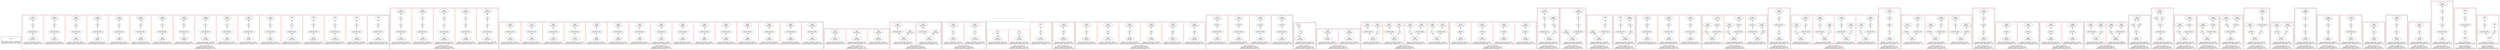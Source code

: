 strict digraph {
rankdir=BT
subgraph {
Stats [shape=plaintext]
cluster=true
label="Total loads executed: 1307048276\nTotal stores executed: 768271869"
}
subgraph {
subgraph {
{
rank=min
"0_0_49" [label="Load\n106674389"]
}
"0_0_48" [label="GetElementPtr"]
"0_0_49" -> "0_0_48"
"0_0_47" [label="Phi"]
"0_0_48" -> "0_0_47"
"0_0_44" [label="Load\n1"]
"0_0_47" -> "0_0_44"
cluster=true
label="Dynamic executions: 106674389\nCaptured memory operations: 5.1%"
}
subgraph {
"0_1_51" [label="GetElementPtr"]
"0_1_47" [label="Phi"]
"0_1_51" -> "0_1_47"
{
rank=min
"0_1_52" [label="Load\n23263898"]
}
"0_1_52" -> "0_1_51"
"0_1_44" [label="Load\n1"]
"0_1_47" -> "0_1_44"
cluster=true
label="Dynamic executions: 23263898\nCaptured memory operations: 1.1%"
color=red
}
subgraph {
"0_2_60" [label="GetElementPtr"]
"0_2_47" [label="Phi"]
"0_2_60" -> "0_2_47"
{
rank=min
"0_2_61" [label="Load\n65833346"]
}
"0_2_61" -> "0_2_60"
"0_2_44" [label="Load\n1"]
"0_2_47" -> "0_2_44"
cluster=true
label="Dynamic executions: 65833346\nCaptured memory operations: 3.1%"
color=red
}
subgraph {
"0_3_64" [label="GetElementPtr"]
"0_3_47" [label="Phi"]
"0_3_64" -> "0_3_47"
{
rank=min
"0_3_65" [label="Load\n65833346"]
}
"0_3_65" -> "0_3_64"
"0_3_44" [label="Load\n1"]
"0_3_47" -> "0_3_44"
cluster=true
label="Dynamic executions: 65833346\nCaptured memory operations: 3.1%"
color=red
}
subgraph {
"0_4_67" [label="GetElementPtr"]
"0_4_47" [label="Phi"]
"0_4_67" -> "0_4_47"
"0_4_44" [label="Load\n1"]
"0_4_47" -> "0_4_44"
{
rank=min
"0_4_68" [label="Load\n65833346"]
}
"0_4_68" -> "0_4_67"
cluster=true
label="Dynamic executions: 65833346\nCaptured memory operations: 3.1%"
color=red
}
subgraph {
"0_10_315" [label="Phi"]
"0_10_313" [label="Load\n2326391"]
"0_10_315" -> "0_10_313"
{
rank=min
"0_10_328" [label="Load\n2326391"]
}
"0_10_327" [label="GetElementPtr"]
"0_10_328" -> "0_10_327"
"0_10_327" -> "0_10_315"
cluster=true
label="Dynamic executions: 2326391\nCaptured memory operations: 0.2%"
color=red
}
subgraph {
"0_11_315" [label="Phi"]
"0_11_313" [label="Load\n2326391"]
"0_11_315" -> "0_11_313"
"0_11_332" [label="GetElementPtr"]
"0_11_332" -> "0_11_315"
{
rank=min
"0_11_333" [label="Load\n2326391"]
}
"0_11_333" -> "0_11_332"
cluster=true
label="Dynamic executions: 2326391\nCaptured memory operations: 0.2%"
color=red
}
subgraph {
{
rank=min
"0_12_337" [label="Load\n2326391"]
}
"0_12_336" [label="GetElementPtr"]
"0_12_337" -> "0_12_336"
"0_12_315" [label="Phi"]
"0_12_313" [label="Load\n2326391"]
"0_12_315" -> "0_12_313"
"0_12_336" -> "0_12_315"
cluster=true
label="Dynamic executions: 2326391\nCaptured memory operations: 0.2%"
color=red
}
subgraph {
"0_13_389" [label="Phi"]
"0_13_387" [label="Load\n2326389"]
"0_13_389" -> "0_13_387"
"0_13_401" [label="GetElementPtr"]
"0_13_401" -> "0_13_389"
{
rank=min
"0_13_402" [label="Load\n2326389"]
}
"0_13_402" -> "0_13_401"
cluster=true
label="Dynamic executions: 2326389\nCaptured memory operations: 0.2%"
color=red
}
subgraph {
"0_14_389" [label="Phi"]
"0_14_387" [label="Load\n2326389"]
"0_14_389" -> "0_14_387"
{
rank=min
"0_14_407" [label="Load\n2326389"]
}
"0_14_406" [label="GetElementPtr"]
"0_14_407" -> "0_14_406"
"0_14_406" -> "0_14_389"
cluster=true
label="Dynamic executions: 2326389\nCaptured memory operations: 0.2%"
color=red
}
subgraph {
"0_15_410" [label="GetElementPtr"]
"0_15_389" [label="Phi"]
"0_15_410" -> "0_15_389"
{
rank=min
"0_15_411" [label="Load\n2326389"]
}
"0_15_411" -> "0_15_410"
"0_15_387" [label="Load\n2326389"]
"0_15_389" -> "0_15_387"
cluster=true
label="Dynamic executions: 2326389\nCaptured memory operations: 0.2%"
color=red
}
subgraph {
"0_16_451" [label="Phi"]
"0_16_449" [label="Load\n9305560"]
"0_16_451" -> "0_16_449"
{
rank=min
"0_16_464" [label="Load\n9305560"]
}
"0_16_463" [label="GetElementPtr"]
"0_16_464" -> "0_16_463"
"0_16_463" -> "0_16_451"
cluster=true
label="Dynamic executions: 9305560\nCaptured memory operations: 0.8%"
color=red
}
subgraph {
{
rank=min
"0_17_469" [label="Load\n828465"]
}
"0_17_468" [label="GetElementPtr"]
"0_17_469" -> "0_17_468"
"0_17_451" [label="Phi"]
"0_17_449" [label="Load\n9305560"]
"0_17_451" -> "0_17_449"
"0_17_468" -> "0_17_451"
cluster=true
label="Dynamic executions: 828465\nCaptured memory operations: 0.4%"
color=red
}
subgraph {
"0_18_451" [label="Phi"]
"0_18_449" [label="Load\n9305560"]
"0_18_451" -> "0_18_449"
{
rank=min
"0_18_473" [label="Load\n828465"]
}
"0_18_472" [label="GetElementPtr"]
"0_18_473" -> "0_18_472"
"0_18_472" -> "0_18_451"
cluster=true
label="Dynamic executions: 828465\nCaptured memory operations: 0.4%"
color=red
}
subgraph {
"0_19_522" [label="Phi"]
"0_19_520" [label="Load\n9305554"]
"0_19_522" -> "0_19_520"
"0_19_534" [label="GetElementPtr"]
"0_19_534" -> "0_19_522"
{
rank=min
"0_19_535" [label="Load\n9305554"]
}
"0_19_535" -> "0_19_534"
cluster=true
label="Dynamic executions: 9305554\nCaptured memory operations: 0.8%"
color=red
}
subgraph {
{
rank=min
"0_20_540" [label="Load\n9305554"]
}
"0_20_539" [label="GetElementPtr"]
"0_20_540" -> "0_20_539"
"0_20_522" [label="Phi"]
"0_20_520" [label="Load\n9305554"]
"0_20_522" -> "0_20_520"
"0_20_539" -> "0_20_522"
cluster=true
label="Dynamic executions: 9305554\nCaptured memory operations: 0.8%"
color=red
}
subgraph {
"0_21_522" [label="Phi"]
"0_21_520" [label="Load\n9305554"]
"0_21_522" -> "0_21_520"
"0_21_543" [label="GetElementPtr"]
"0_21_543" -> "0_21_522"
{
rank=min
"0_21_544" [label="Load\n9305554"]
}
"0_21_544" -> "0_21_543"
cluster=true
label="Dynamic executions: 9305554\nCaptured memory operations: 0.8%"
color=red
}
cluster=true
label="Static occurrences: 22\nDynamic executions: 380275817\nCaptured memory operations: 21.6%"
}
subgraph {
subgraph {
"1_0_47" [label="Phi"]
"1_0_100" [label="Phi"]
"1_0_47" -> "1_0_100"
{
rank=min
"1_0_49" [label="Load\n106674389"]
}
"1_0_48" [label="GetElementPtr"]
"1_0_49" -> "1_0_48"
"1_0_48" -> "1_0_47"
"1_0_98" [label="Load\n40841043"]
"1_0_100" -> "1_0_98"
cluster=true
label="Dynamic executions: 106674389\nCaptured memory operations: 7.1%"
color=red
}
subgraph {
"1_1_47" [label="Phi"]
"1_1_100" [label="Phi"]
"1_1_47" -> "1_1_100"
"1_1_98" [label="Load\n40841043"]
"1_1_100" -> "1_1_98"
"1_1_51" [label="GetElementPtr"]
"1_1_51" -> "1_1_47"
{
rank=min
"1_1_52" [label="Load\n23263898"]
}
"1_1_52" -> "1_1_51"
cluster=true
label="Dynamic executions: 23263898\nCaptured memory operations: 3.0%"
color=red
}
subgraph {
"1_2_47" [label="Phi"]
"1_2_100" [label="Phi"]
"1_2_47" -> "1_2_100"
"1_2_60" [label="GetElementPtr"]
"1_2_60" -> "1_2_47"
{
rank=min
"1_2_61" [label="Load\n65833346"]
}
"1_2_61" -> "1_2_60"
"1_2_98" [label="Load\n40841043"]
"1_2_100" -> "1_2_98"
cluster=true
label="Dynamic executions: 65833346\nCaptured memory operations: 5.1%"
color=red
}
subgraph {
"1_3_47" [label="Phi"]
"1_3_100" [label="Phi"]
"1_3_47" -> "1_3_100"
"1_3_64" [label="GetElementPtr"]
"1_3_64" -> "1_3_47"
{
rank=min
"1_3_65" [label="Load\n65833346"]
}
"1_3_65" -> "1_3_64"
"1_3_98" [label="Load\n40841043"]
"1_3_100" -> "1_3_98"
cluster=true
label="Dynamic executions: 65833346\nCaptured memory operations: 5.1%"
color=red
}
subgraph {
"1_4_47" [label="Phi"]
"1_4_100" [label="Phi"]
"1_4_47" -> "1_4_100"
"1_4_67" [label="GetElementPtr"]
"1_4_67" -> "1_4_47"
"1_4_98" [label="Load\n40841043"]
"1_4_100" -> "1_4_98"
{
rank=min
"1_4_68" [label="Load\n65833346"]
}
"1_4_68" -> "1_4_67"
cluster=true
label="Dynamic executions: 65833346\nCaptured memory operations: 5.1%"
color=red
}
cluster=true
label="Static occurrences: 5\nDynamic executions: 327438325\nCaptured memory operations: 25.6%"
}
subgraph {
subgraph {
{
rank=min
"2_0_88" [label="Load\n65833346"]
}
"2_0_87" [label="GetElementPtr"]
"2_0_88" -> "2_0_87"
"2_0_86" [label="Load\n65833346"]
"2_0_87" -> "2_0_86"
cluster=true
label="Dynamic executions: 65833346\nCaptured memory operations: 6.3%"
}
subgraph {
{
rank=min
"2_6_245" [label="Load\n4999918"]
}
"2_6_244" [label="GetElementPtr"]
"2_6_245" -> "2_6_244"
"2_6_239" [label="Load\n4999918"]
"2_6_244" -> "2_6_239"
cluster=true
label="Dynamic executions: 4999918\nCaptured memory operations: 0.4%"
color=red
}
subgraph {
{
rank=min
"2_7_249" [label="Load\n4999918"]
}
"2_7_248" [label="GetElementPtr"]
"2_7_249" -> "2_7_248"
"2_7_239" [label="Load\n4999918"]
"2_7_248" -> "2_7_239"
cluster=true
label="Dynamic executions: 4999918\nCaptured memory operations: 0.4%"
color=red
}
subgraph {
{
rank=min
"2_8_252" [label="Load\n4999918"]
}
"2_8_251" [label="GetElementPtr"]
"2_8_252" -> "2_8_251"
"2_8_250" [label="Load\n4999918"]
"2_8_251" -> "2_8_250"
cluster=true
label="Dynamic executions: 4999918\nCaptured memory operations: 0.4%"
color=red
}
subgraph {
"2_9_263" [label="GetElementPtr"]
"2_9_258" [label="Load\n5000081"]
"2_9_263" -> "2_9_258"
{
rank=min
"2_9_264" [label="Load\n5000081"]
}
"2_9_264" -> "2_9_263"
cluster=true
label="Dynamic executions: 5000081\nCaptured memory operations: 0.4%"
color=red
}
subgraph {
"2_10_267" [label="GetElementPtr"]
"2_10_258" [label="Load\n5000081"]
"2_10_267" -> "2_10_258"
{
rank=min
"2_10_268" [label="Load\n5000081"]
}
"2_10_268" -> "2_10_267"
cluster=true
label="Dynamic executions: 5000081\nCaptured memory operations: 0.4%"
color=red
}
subgraph {
{
rank=min
"2_11_271" [label="Load\n5000081"]
}
"2_11_270" [label="GetElementPtr"]
"2_11_271" -> "2_11_270"
"2_11_269" [label="Load\n5000081"]
"2_11_270" -> "2_11_269"
cluster=true
label="Dynamic executions: 5000081\nCaptured memory operations: 0.4%"
color=red
}
subgraph {
"2_12_280" [label="GetElementPtr"]
"2_12_279" [label="Load\n2326391"]
"2_12_280" -> "2_12_279"
{
rank=min
"2_12_281" [label="Load\n2326391"]
}
"2_12_281" -> "2_12_280"
cluster=true
label="Dynamic executions: 2326391\nCaptured memory operations: 0.2%"
color=red
}
subgraph {
"2_13_339" [label="GetElementPtr"]
"2_13_338" [label="Load\n2326391"]
"2_13_339" -> "2_13_338"
{
rank=min
"2_13_340" [label="Load\n2326391"]
}
"2_13_340" -> "2_13_339"
cluster=true
label="Dynamic executions: 2326391\nCaptured memory operations: 0.2%"
color=red
}
subgraph {
"2_14_413" [label="GetElementPtr"]
"2_14_412" [label="Load\n2326389"]
"2_14_413" -> "2_14_412"
{
rank=min
"2_14_414" [label="Load\n2326389"]
}
"2_14_414" -> "2_14_413"
cluster=true
label="Dynamic executions: 2326389\nCaptured memory operations: 0.2%"
color=red
}
subgraph {
{
rank=min
"2_15_476" [label="Load\n828465"]
}
"2_15_475" [label="GetElementPtr"]
"2_15_476" -> "2_15_475"
"2_15_474" [label="Load\n828465"]
"2_15_475" -> "2_15_474"
cluster=true
label="Dynamic executions: 828465\nCaptured memory operations: 0.0%"
color=red
}
subgraph {
{
rank=min
"2_16_494" [label="Load\n11631951"]
}
"2_16_493" [label="GetElementPtr"]
"2_16_494" -> "2_16_493"
"2_16_492" [label="Load\n11631951"]
"2_16_493" -> "2_16_492"
cluster=true
label="Dynamic executions: 11631951\nCaptured memory operations: 1.1%"
color=red
}
subgraph {
"2_17_506" [label="GetElementPtr"]
"2_17_505" [label="Load\n9305554"]
"2_17_506" -> "2_17_505"
{
rank=min
"2_17_507" [label="Load\n9305554"]
}
"2_17_507" -> "2_17_506"
cluster=true
label="Dynamic executions: 9305554\nCaptured memory operations: 0.8%"
color=red
}
subgraph {
{
rank=min
"2_18_547" [label="Load\n9305554"]
}
"2_18_546" [label="GetElementPtr"]
"2_18_547" -> "2_18_546"
"2_18_545" [label="Load\n9305554"]
"2_18_546" -> "2_18_545"
cluster=true
label="Dynamic executions: 9305554\nCaptured memory operations: 0.8%"
color=red
}
subgraph {
"2_19_583" [label="GetElementPtr"]
"2_19_582" [label="Load\n9305556"]
"2_19_583" -> "2_19_582"
{
rank=min
"2_19_584" [label="Load\n9305556"]
}
"2_19_584" -> "2_19_583"
cluster=true
label="Dynamic executions: 9305556\nCaptured memory operations: 0.8%"
color=red
}
cluster=true
label="Static occurrences: 20\nDynamic executions: 143189595\nCaptured memory operations: 13.7%"
}
subgraph {
subgraph {
{
rank=min
"3_1_66" [label="Store\n65833346"]
}
"3_1_65" [label="Load\n65833346"]
"3_1_66" -> "3_1_65"
cluster=true
label="Dynamic executions: 65833346\nCaptured memory operations: 6.3%"
color=red
}
subgraph {
{
rank=min
"3_2_69" [label="Store\n65833346"]
}
"3_2_68" [label="Load\n65833346"]
"3_2_69" -> "3_2_68"
cluster=true
label="Dynamic executions: 65833346\nCaptured memory operations: 6.3%"
color=red
}
subgraph {
{
rank=min
"3_3_303" [label="Store\n9305564"]
}
"3_3_301" [label="Load\n9305564"]
"3_3_303" -> "3_3_301"
cluster=true
label="Dynamic executions: 9305564\nCaptured memory operations: 0.8%"
color=red
}
cluster=true
label="Static occurrences: 5\nDynamic executions: 140972257\nCaptured memory operations: 13.5%"
}
subgraph {
subgraph {
"4_0_92" [label="GetElementPtr"]
"4_0_91" [label="Load\n65833346"]
"4_0_92" -> "4_0_91"
{
rank=min
"4_0_93" [label="Store\n65833346"]
}
"4_0_93" -> "4_0_92"
"4_0_90" [label="Load\n65833346"]
"4_0_93" -> "4_0_90"
cluster=true
label="Dynamic executions: 65833346\nCaptured memory operations: 9.5%"
}
subgraph {
{
rank=min
"4_1_96" [label="Store\n65833346"]
}
"4_1_95" [label="GetElementPtr"]
"4_1_96" -> "4_1_95"
"4_1_94" [label="Load\n65833346"]
"4_1_96" -> "4_1_94"
"4_1_91" [label="Load\n65833346"]
"4_1_95" -> "4_1_91"
cluster=true
label="Dynamic executions: 65833346\nCaptured memory operations: 9.5%"
color=red
}
cluster=true
label="Static occurrences: 2\nDynamic executions: 131666692\nCaptured memory operations: 19.0%"
}
subgraph {
subgraph {
{
rank=min
"5_0_101" [label="Store\n106674389"]
}
"5_0_100" [label="Phi"]
"5_0_101" -> "5_0_100"
"5_0_98" [label="Load\n40841043"]
"5_0_100" -> "5_0_98"
cluster=true
label="Dynamic executions: 106674389\nCaptured memory operations: 7.1%"
color=red
}
subgraph {
{
rank=min
"5_4_367" [label="Store\n11631951"]
}
"5_4_363" [label="Phi"]
"5_4_367" -> "5_4_363"
"5_4_364" [label="Load\n13624893"]
"5_4_363" -> "5_4_364"
cluster=true
label="Dynamic executions: 11631951\nCaptured memory operations: 1.2%"
color=red
}
cluster=true
label="Static occurrences: 5\nDynamic executions: 118306340\nCaptured memory operations: 8.3%"
}
subgraph {
subgraph {
{
rank=min
"6_0_98" [label="Load\n40841043"]
}
"6_0_47" [label="Phi"]
"6_0_98" -> "6_0_47"
"6_0_44" [label="Load\n1"]
"6_0_47" -> "6_0_44"
cluster=true
label="Dynamic executions: 40841043\nCaptured memory operations: 1.9%"
color=red
}
subgraph {
{
rank=min
"6_4_364" [label="Load\n13624893"]
}
"6_4_363" [label="Phi"]
"6_4_364" -> "6_4_363"
"6_4_363" -> "6_4_364"
cluster=true
label="Dynamic executions: 13624893\nCaptured memory operations: 0.6%"
color=red
}
subgraph {
"6_6_481" [label="Phi"]
{
rank=min
"6_6_482" [label="Load\n16954190"]
}
"6_6_481" -> "6_6_482"
"6_6_482" -> "6_6_481"
cluster=true
label="Dynamic executions: 16954190\nCaptured memory operations: 0.8%"
color=red
}
cluster=true
label="Static occurrences: 8\nDynamic executions: 71420126\nCaptured memory operations: 3.4%"
}
subgraph {
subgraph {
{
rank=min
"7_0_63" [label="Store\n65833346"]
}
"7_0_62" [label="SExt"]
"7_0_63" -> "7_0_62"
"7_0_61" [label="Load\n65833346"]
"7_0_62" -> "7_0_61"
cluster=true
label="Dynamic executions: 65833346\nCaptured memory operations: 6.3%"
color=red
}
cluster=true
label="Static occurrences: 1\nDynamic executions: 65833346\nCaptured memory operations: 6.3%"
}
subgraph {
subgraph {
"8_4_218" [label="Add"]
"8_4_217" [label="Load\n10000000"]
"8_4_218" -> "8_4_217"
{
rank=min
"8_4_219" [label="Store\n10000000"]
}
"8_4_219" -> "8_4_218"
cluster=true
label="Dynamic executions: 10000000\nCaptured memory operations: 0.9%"
color=red
}
subgraph {
"8_6_321" [label="Add"]
"8_6_320" [label="Load\n2326391"]
"8_6_321" -> "8_6_320"
{
rank=min
"8_6_322" [label="Store\n2326391"]
}
"8_6_322" -> "8_6_321"
cluster=true
label="Dynamic executions: 2326391\nCaptured memory operations: 0.2%"
color=red
}
subgraph {
"8_7_395" [label="Add"]
"8_7_394" [label="Load\n2326389"]
"8_7_395" -> "8_7_394"
{
rank=min
"8_7_396" [label="Store\n2326389"]
}
"8_7_396" -> "8_7_395"
cluster=true
label="Dynamic executions: 2326389\nCaptured memory operations: 0.2%"
color=red
}
subgraph {
"8_8_457" [label="Add"]
"8_8_456" [label="Load\n9305560"]
"8_8_457" -> "8_8_456"
{
rank=min
"8_8_458" [label="Store\n9305560"]
}
"8_8_458" -> "8_8_457"
cluster=true
label="Dynamic executions: 9305560\nCaptured memory operations: 0.8%"
color=red
}
subgraph {
"8_9_528" [label="Add"]
"8_9_527" [label="Load\n9305554"]
"8_9_528" -> "8_9_527"
{
rank=min
"8_9_529" [label="Store\n9305554"]
}
"8_9_529" -> "8_9_528"
cluster=true
label="Dynamic executions: 9305554\nCaptured memory operations: 0.8%"
color=red
}
subgraph {
"8_11_580" [label="Add"]
"8_11_579" [label="Load\n9305556"]
"8_11_580" -> "8_11_579"
{
rank=min
"8_11_581" [label="Store\n9305556"]
}
"8_11_581" -> "8_11_580"
cluster=true
label="Dynamic executions: 9305556\nCaptured memory operations: 0.8%"
color=red
}
cluster=true
label="Static occurrences: 12\nDynamic executions: 42569451\nCaptured memory operations: 4.1%"
}
subgraph {
subgraph {
"9_0_373" [label="GetElementPtr"]
"9_0_372" [label="IntToPtr"]
"9_0_373" -> "9_0_372"
{
rank=min
"9_0_374" [label="Load\n20282682"]
}
"9_0_374" -> "9_0_373"
"9_0_369" [label="Load\n23263900"]
"9_0_372" -> "9_0_369"
cluster=true
label="Dynamic executions: 20282682\nCaptured memory operations: 2.0%"
}
subgraph {
"9_1_380" [label="GetElementPtr"]
"9_1_372" [label="IntToPtr"]
"9_1_380" -> "9_1_372"
{
rank=min
"9_1_381" [label="Load\n2326389"]
}
"9_1_381" -> "9_1_380"
"9_1_369" [label="Load\n23263900"]
"9_1_372" -> "9_1_369"
cluster=true
label="Dynamic executions: 2326389\nCaptured memory operations: 1.2%"
color=red
}
subgraph {
"9_2_430" [label="IntToPtr"]
"9_2_427" [label="Load\n17956293"]
"9_2_430" -> "9_2_427"
{
rank=min
"9_2_443" [label="Load\n9305560"]
}
"9_2_442" [label="GetElementPtr"]
"9_2_443" -> "9_2_442"
"9_2_442" -> "9_2_430"
cluster=true
label="Dynamic executions: 9305560\nCaptured memory operations: 1.3%"
color=red
}
subgraph {
"9_3_513" [label="GetElementPtr"]
"9_3_511" [label="IntToPtr"]
"9_3_513" -> "9_3_511"
"9_3_502" [label="Load\n18611108"]
"9_3_511" -> "9_3_502"
{
rank=min
"9_3_514" [label="Load\n9305554"]
}
"9_3_514" -> "9_3_513"
cluster=true
label="Dynamic executions: 9305554\nCaptured memory operations: 1.3%"
color=red
}
cluster=true
label="Static occurrences: 4\nDynamic executions: 41220185\nCaptured memory operations: 5.9%"
}
subgraph {
subgraph {
"10_0_47" [label="Phi"]
"10_0_100" [label="Phi"]
"10_0_47" -> "10_0_100"
{
rank=min
"10_0_98" [label="Load\n40841043"]
}
"10_0_98" -> "10_0_47"
"10_0_100" -> "10_0_98"
cluster=true
label="Dynamic executions: 40841043\nCaptured memory operations: 1.9%"
color=red
}
cluster=true
label="Static occurrences: 1\nDynamic executions: 40841043\nCaptured memory operations: 1.9%"
}
subgraph {
subgraph {
{
rank=min
"11_0_53" [label="Load\n23263898"]
}
"11_0_52" [label="Load\n23263898"]
"11_0_53" -> "11_0_52"
cluster=true
label="Dynamic executions: 23263898\nCaptured memory operations: 2.2%"
color=red
}
subgraph {
{
rank=min
"11_3_587" [label="Load\n9305556"]
}
"11_3_582" [label="Load\n9305556"]
"11_3_587" -> "11_3_582"
cluster=true
label="Dynamic executions: 9305556\nCaptured memory operations: 0.8%"
color=red
}
cluster=true
label="Static occurrences: 4\nDynamic executions: 32569455\nCaptured memory operations: 3.1%"
}
subgraph {
subgraph {
"12_3_282" [label="Or"]
"12_3_281" [label="Load\n2326391"]
"12_3_282" -> "12_3_281"
"12_3_280" [label="GetElementPtr"]
"12_3_279" [label="Load\n2326391"]
"12_3_280" -> "12_3_279"
{
rank=min
"12_3_283" [label="Store\n2326391"]
}
"12_3_283" -> "12_3_282"
"12_3_283" -> "12_3_280"
cluster=true
label="Dynamic executions: 2326391\nCaptured memory operations: 0.3%"
color=red
}
subgraph {
"12_4_495" [label="Or"]
"12_4_494" [label="Load\n11631951"]
"12_4_495" -> "12_4_494"
"12_4_493" [label="GetElementPtr"]
"12_4_492" [label="Load\n11631951"]
"12_4_493" -> "12_4_492"
{
rank=min
"12_4_496" [label="Store\n11631951"]
}
"12_4_496" -> "12_4_495"
"12_4_496" -> "12_4_493"
cluster=true
label="Dynamic executions: 11631951\nCaptured memory operations: 1.6%"
color=red
}
subgraph {
"12_5_506" [label="GetElementPtr"]
"12_5_505" [label="Load\n9305554"]
"12_5_506" -> "12_5_505"
{
rank=min
"12_5_509" [label="Store\n9305554"]
}
"12_5_509" -> "12_5_506"
"12_5_508" [label="Or"]
"12_5_509" -> "12_5_508"
"12_5_507" [label="Load\n9305554"]
"12_5_508" -> "12_5_507"
cluster=true
label="Dynamic executions: 9305554\nCaptured memory operations: 1.3%"
color=red
}
subgraph {
"12_6_583" [label="GetElementPtr"]
"12_6_582" [label="Load\n9305556"]
"12_6_583" -> "12_6_582"
{
rank=min
"12_6_586" [label="Store\n9305556"]
}
"12_6_586" -> "12_6_583"
"12_6_585" [label="Or"]
"12_6_586" -> "12_6_585"
"12_6_584" [label="Load\n9305556"]
"12_6_585" -> "12_6_584"
cluster=true
label="Dynamic executions: 9305556\nCaptured memory operations: 1.3%"
color=red
}
cluster=true
label="Static occurrences: 7\nDynamic executions: 32569453\nCaptured memory operations: 4.7%"
}
subgraph {
subgraph {
{
rank=min
"13_0_397" [label="Store\n2326389"]
}
"13_0_372" [label="IntToPtr"]
"13_0_397" -> "13_0_372"
"13_0_369" [label="Load\n23263900"]
"13_0_372" -> "13_0_369"
cluster=true
label="Dynamic executions: 2326389\nCaptured memory operations: 1.2%"
color=red
}
subgraph {
"13_2_430" [label="IntToPtr"]
"13_2_427" [label="Load\n17956293"]
"13_2_430" -> "13_2_427"
{
rank=min
"13_2_459" [label="Store\n9305560"]
}
"13_2_459" -> "13_2_430"
cluster=true
label="Dynamic executions: 9305560\nCaptured memory operations: 1.3%"
color=red
}
subgraph {
"13_3_430" [label="IntToPtr"]
"13_3_427" [label="Load\n17956293"]
"13_3_430" -> "13_3_427"
{
rank=min
"13_3_479" [label="Store\n8477095"]
}
"13_3_479" -> "13_3_430"
cluster=true
label="Dynamic executions: 8477095\nCaptured memory operations: 1.2%"
color=red
}
subgraph {
"13_4_511" [label="IntToPtr"]
"13_4_502" [label="Load\n18611108"]
"13_4_511" -> "13_4_502"
{
rank=min
"13_4_530" [label="Store\n9305554"]
}
"13_4_530" -> "13_4_511"
cluster=true
label="Dynamic executions: 9305554\nCaptured memory operations: 1.3%"
color=red
}
cluster=true
label="Static occurrences: 6\nDynamic executions: 29414598\nCaptured memory operations: 7.1%"
}
subgraph {
subgraph {
"14_0_55" [label="ICmp"]
"14_0_53" [label="Load\n23263898"]
"14_0_55" -> "14_0_53"
"14_0_47" [label="Phi"]
"14_0_100" [label="Phi"]
"14_0_47" -> "14_0_100"
{
rank=min
"14_0_57" [label="Store\n23263898"]
}
"14_0_48" [label="GetElementPtr"]
"14_0_57" -> "14_0_48"
"14_0_48" -> "14_0_47"
"14_0_56" [label="ZExt"]
"14_0_57" -> "14_0_56"
"14_0_98" [label="Load\n40841043"]
"14_0_100" -> "14_0_98"
"14_0_56" -> "14_0_55"
cluster=true
label="Dynamic executions: 23263898\nCaptured memory operations: 4.2%"
color=red
}
cluster=true
label="Static occurrences: 1\nDynamic executions: 23263898\nCaptured memory operations: 4.2%"
}
subgraph {
subgraph {
{
rank=min
"15_0_54" [label="Store\n23263898"]
}
"15_0_53" [label="Load\n23263898"]
"15_0_54" -> "15_0_53"
"15_0_47" [label="Phi"]
"15_0_100" [label="Phi"]
"15_0_47" -> "15_0_100"
"15_0_98" [label="Load\n40841043"]
"15_0_100" -> "15_0_98"
"15_0_51" [label="GetElementPtr"]
"15_0_54" -> "15_0_51"
"15_0_51" -> "15_0_47"
cluster=true
label="Dynamic executions: 23263898\nCaptured memory operations: 4.2%"
color=red
}
cluster=true
label="Static occurrences: 1\nDynamic executions: 23263898\nCaptured memory operations: 4.2%"
}
subgraph {
subgraph {
{
rank=min
"16_0_54" [label="Store\n23263898"]
}
"16_0_53" [label="Load\n23263898"]
"16_0_54" -> "16_0_53"
"16_0_51" [label="GetElementPtr"]
"16_0_54" -> "16_0_51"
"16_0_47" [label="Phi"]
"16_0_51" -> "16_0_47"
"16_0_44" [label="Load\n1"]
"16_0_47" -> "16_0_44"
cluster=true
label="Dynamic executions: 23263898\nCaptured memory operations: 2.2%"
color=red
}
cluster=true
label="Static occurrences: 1\nDynamic executions: 23263898\nCaptured memory operations: 2.2%"
}
subgraph {
subgraph {
"17_0_55" [label="ICmp"]
"17_0_53" [label="Load\n23263898"]
"17_0_55" -> "17_0_53"
{
rank=min
"17_0_57" [label="Store\n23263898"]
}
"17_0_48" [label="GetElementPtr"]
"17_0_57" -> "17_0_48"
"17_0_47" [label="Phi"]
"17_0_48" -> "17_0_47"
"17_0_56" [label="ZExt"]
"17_0_57" -> "17_0_56"
"17_0_44" [label="Load\n1"]
"17_0_47" -> "17_0_44"
"17_0_56" -> "17_0_55"
cluster=true
label="Dynamic executions: 23263898\nCaptured memory operations: 2.2%"
color=red
}
cluster=true
label="Static occurrences: 1\nDynamic executions: 23263898\nCaptured memory operations: 2.2%"
}
subgraph {
subgraph {
"18_1_385" [label="SExt"]
"18_1_381" [label="Load\n2326389"]
"18_1_385" -> "18_1_381"
{
rank=min
"18_1_387" [label="Load\n2326389"]
}
"18_1_386" [label="GetElementPtr"]
"18_1_387" -> "18_1_386"
"18_1_386" -> "18_1_385"
cluster=true
label="Dynamic executions: 2326389\nCaptured memory operations: 0.2%"
color=red
}
subgraph {
"18_2_447" [label="SExt"]
"18_2_443" [label="Load\n9305560"]
"18_2_447" -> "18_2_443"
"18_2_448" [label="GetElementPtr"]
"18_2_448" -> "18_2_447"
{
rank=min
"18_2_449" [label="Load\n9305560"]
}
"18_2_449" -> "18_2_448"
cluster=true
label="Dynamic executions: 9305560\nCaptured memory operations: 0.8%"
color=red
}
subgraph {
"18_3_519" [label="GetElementPtr"]
"18_3_518" [label="SExt"]
"18_3_519" -> "18_3_518"
{
rank=min
"18_3_520" [label="Load\n9305554"]
}
"18_3_520" -> "18_3_519"
"18_3_514" [label="Load\n9305554"]
"18_3_518" -> "18_3_514"
cluster=true
label="Dynamic executions: 9305554\nCaptured memory operations: 0.8%"
color=red
}
cluster=true
label="Static occurrences: 4\nDynamic executions: 20937503\nCaptured memory operations: 2.0%"
}
subgraph {
subgraph {
"19_0_380" [label="GetElementPtr"]
"19_0_372" [label="IntToPtr"]
"19_0_380" -> "19_0_372"
{
rank=min
"19_0_400" [label="Store\n2326389"]
}
"19_0_399" [label="Trunc"]
"19_0_400" -> "19_0_399"
"19_0_400" -> "19_0_380"
"19_0_398" [label="Load\n2326389"]
"19_0_399" -> "19_0_398"
"19_0_369" [label="Load\n23263900"]
"19_0_372" -> "19_0_369"
cluster=true
label="Dynamic executions: 2326389\nCaptured memory operations: 1.3%"
color=red
}
subgraph {
{
rank=min
"19_1_462" [label="Store\n9305560"]
}
"19_1_461" [label="Trunc"]
"19_1_462" -> "19_1_461"
"19_1_430" [label="IntToPtr"]
"19_1_427" [label="Load\n17956293"]
"19_1_430" -> "19_1_427"
"19_1_460" [label="Load\n9305560"]
"19_1_461" -> "19_1_460"
"19_1_442" [label="GetElementPtr"]
"19_1_462" -> "19_1_442"
"19_1_442" -> "19_1_430"
cluster=true
label="Dynamic executions: 9305560\nCaptured memory operations: 1.7%"
color=red
}
subgraph {
{
rank=min
"19_2_533" [label="Store\n9305554"]
}
"19_2_532" [label="Trunc"]
"19_2_533" -> "19_2_532"
"19_2_531" [label="Load\n9305554"]
"19_2_532" -> "19_2_531"
"19_2_511" [label="IntToPtr"]
"19_2_502" [label="Load\n18611108"]
"19_2_511" -> "19_2_502"
"19_2_513" [label="GetElementPtr"]
"19_2_513" -> "19_2_511"
"19_2_533" -> "19_2_513"
cluster=true
label="Dynamic executions: 9305554\nCaptured memory operations: 1.7%"
color=red
}
cluster=true
label="Static occurrences: 3\nDynamic executions: 20937503\nCaptured memory operations: 4.9%"
}
subgraph {
subgraph {
"20_3_451" [label="Phi"]
"20_3_449" [label="Load\n9305560"]
"20_3_451" -> "20_3_449"
"20_3_481" [label="Phi"]
"20_3_463" [label="GetElementPtr"]
"20_3_481" -> "20_3_463"
"20_3_463" -> "20_3_451"
{
rank=min
"20_3_482" [label="Load\n16954190"]
}
"20_3_482" -> "20_3_481"
cluster=true
label="Dynamic executions: 16954190\nCaptured memory operations: 1.2%"
color=red
}
cluster=true
label="Static occurrences: 5\nDynamic executions: 16954190\nCaptured memory operations: 1.9%"
}
subgraph {
subgraph {
"21_1_334" [label="Or"]
"21_1_333" [label="Load\n2326391"]
"21_1_334" -> "21_1_333"
"21_1_315" [label="Phi"]
"21_1_313" [label="Load\n2326391"]
"21_1_315" -> "21_1_313"
{
rank=min
"21_1_335" [label="Store\n2326391"]
}
"21_1_335" -> "21_1_334"
"21_1_332" [label="GetElementPtr"]
"21_1_335" -> "21_1_332"
"21_1_332" -> "21_1_315"
cluster=true
label="Dynamic executions: 2326391\nCaptured memory operations: 0.3%"
color=red
}
subgraph {
{
rank=min
"21_2_409" [label="Store\n2326389"]
}
"21_2_406" [label="GetElementPtr"]
"21_2_409" -> "21_2_406"
"21_2_408" [label="Or"]
"21_2_407" [label="Load\n2326389"]
"21_2_408" -> "21_2_407"
"21_2_389" [label="Phi"]
"21_2_387" [label="Load\n2326389"]
"21_2_389" -> "21_2_387"
"21_2_406" -> "21_2_389"
"21_2_409" -> "21_2_408"
cluster=true
label="Dynamic executions: 2326389\nCaptured memory operations: 0.3%"
color=red
}
subgraph {
"21_3_451" [label="Phi"]
"21_3_449" [label="Load\n9305560"]
"21_3_451" -> "21_3_449"
"21_3_468" [label="GetElementPtr"]
"21_3_468" -> "21_3_451"
{
rank=min
"21_3_471" [label="Store\n828465"]
}
"21_3_471" -> "21_3_468"
"21_3_470" [label="Or"]
"21_3_471" -> "21_3_470"
"21_3_469" [label="Load\n828465"]
"21_3_470" -> "21_3_469"
cluster=true
label="Dynamic executions: 828465\nCaptured memory operations: 0.5%"
color=red
}
subgraph {
"21_4_541" [label="Or"]
"21_4_540" [label="Load\n9305554"]
"21_4_541" -> "21_4_540"
{
rank=min
"21_4_542" [label="Store\n9305554"]
}
"21_4_539" [label="GetElementPtr"]
"21_4_542" -> "21_4_539"
"21_4_522" [label="Phi"]
"21_4_520" [label="Load\n9305554"]
"21_4_522" -> "21_4_520"
"21_4_539" -> "21_4_522"
"21_4_542" -> "21_4_541"
cluster=true
label="Dynamic executions: 9305554\nCaptured memory operations: 1.3%"
color=red
}
cluster=true
label="Static occurrences: 5\nDynamic executions: 14786799\nCaptured memory operations: 2.5%"
}
subgraph {
subgraph {
{
rank=min
"22_0_364" [label="Load\n13624893"]
}
"22_0_363" [label="Phi"]
"22_0_364" -> "22_0_363"
"22_0_360" [label="Select"]
"22_0_359" [label="ICmp"]
"22_0_360" -> "22_0_359"
"22_0_358" [label="Load\n11631951"]
"22_0_359" -> "22_0_358"
"22_0_363" -> "22_0_360"
cluster=true
label="Dynamic executions: 13624893\nCaptured memory operations: 1.2%"
color=red
}
cluster=true
label="Static occurrences: 1\nDynamic executions: 13624893\nCaptured memory operations: 1.2%"
}
subgraph {
subgraph {
"23_0_389" [label="Phi"]
"23_0_387" [label="Load\n2326389"]
"23_0_389" -> "23_0_387"
"23_0_401" [label="GetElementPtr"]
"23_0_401" -> "23_0_389"
{
rank=min
"23_0_405" [label="Store\n2326389"]
}
"23_0_405" -> "23_0_401"
"23_0_372" [label="IntToPtr"]
"23_0_369" [label="Load\n23263900"]
"23_0_372" -> "23_0_369"
"23_0_405" -> "23_0_372"
cluster=true
label="Dynamic executions: 2326389\nCaptured memory operations: 1.3%"
color=red
}
subgraph {
"23_1_430" [label="IntToPtr"]
"23_1_427" [label="Load\n17956293"]
"23_1_430" -> "23_1_427"
{
rank=min
"23_1_467" [label="Store\n828465"]
}
"23_1_467" -> "23_1_430"
"23_1_451" [label="Phi"]
"23_1_449" [label="Load\n9305560"]
"23_1_451" -> "23_1_449"
"23_1_463" [label="GetElementPtr"]
"23_1_463" -> "23_1_451"
"23_1_467" -> "23_1_463"
cluster=true
label="Dynamic executions: 828465\nCaptured memory operations: 1.3%"
color=red
}
subgraph {
{
rank=min
"23_2_538" [label="Store\n9305554"]
}
"23_2_511" [label="IntToPtr"]
"23_2_538" -> "23_2_511"
"23_2_502" [label="Load\n18611108"]
"23_2_511" -> "23_2_502"
"23_2_522" [label="Phi"]
"23_2_520" [label="Load\n9305554"]
"23_2_522" -> "23_2_520"
"23_2_534" [label="GetElementPtr"]
"23_2_534" -> "23_2_522"
"23_2_538" -> "23_2_534"
cluster=true
label="Dynamic executions: 9305554\nCaptured memory operations: 1.7%"
color=red
}
cluster=true
label="Static occurrences: 3\nDynamic executions: 12460408\nCaptured memory operations: 4.4%"
}
subgraph {
subgraph {
"24_0_360" [label="Select"]
"24_0_359" [label="ICmp"]
"24_0_360" -> "24_0_359"
"24_0_358" [label="Load\n11631951"]
"24_0_359" -> "24_0_358"
{
rank=min
"24_0_367" [label="Store\n11631951"]
}
"24_0_363" [label="Phi"]
"24_0_367" -> "24_0_363"
"24_0_363" -> "24_0_360"
cluster=true
label="Dynamic executions: 11631951\nCaptured memory operations: 1.1%"
color=red
}
cluster=true
label="Static occurrences: 1\nDynamic executions: 11631951\nCaptured memory operations: 1.1%"
}
subgraph {
subgraph {
"25_0_378" [label="PtrToInt"]
"25_0_377" [label="Load\n2326389"]
"25_0_378" -> "25_0_377"
{
rank=min
"25_0_379" [label="Store\n2326389"]
}
"25_0_379" -> "25_0_378"
cluster=true
label="Dynamic executions: 2326389\nCaptured memory operations: 0.2%"
}
subgraph {
{
rank=min
"25_1_433" [label="Store\n9305560"]
}
"25_1_432" [label="PtrToInt"]
"25_1_433" -> "25_1_432"
"25_1_431" [label="Load\n9305560"]
"25_1_432" -> "25_1_431"
cluster=true
label="Dynamic executions: 9305560\nCaptured memory operations: 0.8%"
color=red
}
cluster=true
label="Static occurrences: 2\nDynamic executions: 11631949\nCaptured memory operations: 1.1%"
}
subgraph {
subgraph {
{
rank=min
"26_0_377" [label="Load\n2326389"]
}
"26_0_372" [label="IntToPtr"]
"26_0_377" -> "26_0_372"
"26_0_369" [label="Load\n23263900"]
"26_0_372" -> "26_0_369"
cluster=true
label="Dynamic executions: 2326389\nCaptured memory operations: 1.2%"
color=red
}
subgraph {
"26_1_430" [label="IntToPtr"]
"26_1_427" [label="Load\n17956293"]
"26_1_430" -> "26_1_427"
{
rank=min
"26_1_431" [label="Load\n9305560"]
}
"26_1_431" -> "26_1_430"
cluster=true
label="Dynamic executions: 9305560\nCaptured memory operations: 1.3%"
color=red
}
cluster=true
label="Static occurrences: 2\nDynamic executions: 11631949\nCaptured memory operations: 2.5%"
}
subgraph {
subgraph {
{
rank=min
"27_0_247" [label="Store\n4999918"]
}
"27_0_246" [label="And"]
"27_0_247" -> "27_0_246"
"27_0_245" [label="Load\n4999918"]
"27_0_246" -> "27_0_245"
"27_0_244" [label="GetElementPtr"]
"27_0_247" -> "27_0_244"
"27_0_239" [label="Load\n4999918"]
"27_0_244" -> "27_0_239"
cluster=true
label="Dynamic executions: 4999918\nCaptured memory operations: 0.7%"
color=red
}
subgraph {
{
rank=min
"27_1_266" [label="Store\n5000081"]
}
"27_1_263" [label="GetElementPtr"]
"27_1_266" -> "27_1_263"
"27_1_265" [label="And"]
"27_1_266" -> "27_1_265"
"27_1_264" [label="Load\n5000081"]
"27_1_265" -> "27_1_264"
"27_1_258" [label="Load\n5000081"]
"27_1_263" -> "27_1_258"
cluster=true
label="Dynamic executions: 5000081\nCaptured memory operations: 0.7%"
color=red
}
cluster=true
label="Static occurrences: 2\nDynamic executions: 9999999\nCaptured memory operations: 1.4%"
}
subgraph {
subgraph {
{
rank=min
"28_0_299" [label="Store\n9305564"]
}
"28_0_298" [label="Select"]
"28_0_299" -> "28_0_298"
"28_0_297" [label="ICmp"]
"28_0_295" [label="Load\n9305564"]
"28_0_297" -> "28_0_295"
"28_0_298" -> "28_0_297"
"28_0_296" [label="Add"]
"28_0_296" -> "28_0_295"
"28_0_298" -> "28_0_296"
cluster=true
label="Dynamic executions: 9305564\nCaptured memory operations: 0.8%"
}
cluster=true
label="Static occurrences: 1\nDynamic executions: 9305564\nCaptured memory operations: 0.8%"
}
subgraph {
subgraph {
"29_0_297" [label="ICmp"]
"29_0_295" [label="Load\n9305564"]
"29_0_297" -> "29_0_295"
"29_0_298" [label="Select"]
"29_0_298" -> "29_0_297"
"29_0_300" [label="GetElementPtr"]
"29_0_300" -> "29_0_298"
{
rank=min
"29_0_301" [label="Load\n9305564"]
}
"29_0_301" -> "29_0_300"
"29_0_296" [label="Add"]
"29_0_296" -> "29_0_295"
"29_0_298" -> "29_0_296"
cluster=true
label="Dynamic executions: 9305564\nCaptured memory operations: 0.8%"
color=red
}
cluster=true
label="Static occurrences: 1\nDynamic executions: 9305564\nCaptured memory operations: 0.8%"
}
subgraph {
subgraph {
"30_0_430" [label="IntToPtr"]
"30_0_427" [label="Load\n17956293"]
"30_0_430" -> "30_0_427"
"30_0_437" [label="SExt"]
"30_0_436" [label="Load\n9305560"]
"30_0_437" -> "30_0_436"
{
rank=min
"30_0_439" [label="Store\n9305560"]
}
"30_0_438" [label="GetElementPtr"]
"30_0_439" -> "30_0_438"
"30_0_439" -> "30_0_437"
"30_0_438" -> "30_0_430"
cluster=true
label="Dynamic executions: 9305560\nCaptured memory operations: 1.7%"
color=red
}
cluster=true
label="Static occurrences: 1\nDynamic executions: 9305560\nCaptured memory operations: 1.7%"
}
subgraph {
subgraph {
"31_0_440" [label="Add"]
"31_0_374" [label="Load\n20282682"]
"31_0_440" -> "31_0_374"
{
rank=min
"31_0_441" [label="Store\n9305560"]
}
"31_0_441" -> "31_0_440"
"31_0_373" [label="GetElementPtr"]
"31_0_372" [label="IntToPtr"]
"31_0_373" -> "31_0_372"
"31_0_441" -> "31_0_373"
"31_0_369" [label="Load\n23263900"]
"31_0_372" -> "31_0_369"
cluster=true
label="Dynamic executions: 9305560\nCaptured memory operations: 2.5%"
color=red
}
cluster=true
label="Static occurrences: 1\nDynamic executions: 9305560\nCaptured memory operations: 2.5%"
}
subgraph {
subgraph {
"32_0_434" [label="SExt"]
"32_0_374" [label="Load\n20282682"]
"32_0_434" -> "32_0_374"
{
rank=min
"32_0_436" [label="Load\n9305560"]
}
"32_0_435" [label="GetElementPtr"]
"32_0_436" -> "32_0_435"
"32_0_435" -> "32_0_434"
"32_0_372" [label="IntToPtr"]
"32_0_369" [label="Load\n23263900"]
"32_0_372" -> "32_0_369"
"32_0_435" -> "32_0_372"
cluster=true
label="Dynamic executions: 9305560\nCaptured memory operations: 2.5%"
color=red
}
cluster=true
label="Static occurrences: 1\nDynamic executions: 9305560\nCaptured memory operations: 2.5%"
}
subgraph {
subgraph {
"33_1_451" [label="Phi"]
"33_1_449" [label="Load\n9305560"]
"33_1_451" -> "33_1_449"
"33_1_430" [label="IntToPtr"]
"33_1_427" [label="Load\n17956293"]
"33_1_430" -> "33_1_427"
"33_1_481" [label="Phi"]
"33_1_463" [label="GetElementPtr"]
"33_1_481" -> "33_1_463"
{
rank=min
"33_1_485" [label="Store\n8477095"]
}
"33_1_485" -> "33_1_481"
"33_1_463" -> "33_1_451"
"33_1_485" -> "33_1_430"
cluster=true
label="Dynamic executions: 8477095\nCaptured memory operations: 1.7%"
color=red
}
cluster=true
label="Static occurrences: 3\nDynamic executions: 8477095\nCaptured memory operations: 4.3%"
}
subgraph {
subgraph {
"34_1_430" [label="IntToPtr"]
"34_1_427" [label="Load\n17956293"]
"34_1_430" -> "34_1_427"
{
rank=min
"34_1_485" [label="Store\n8477095"]
}
"34_1_481" [label="Phi"]
"34_1_485" -> "34_1_481"
"34_1_485" -> "34_1_430"
"34_1_482" [label="Load\n16954190"]
"34_1_481" -> "34_1_482"
cluster=true
label="Dynamic executions: 8477095\nCaptured memory operations: 2.0%"
color=red
}
cluster=true
label="Static occurrences: 3\nDynamic executions: 8477095\nCaptured memory operations: 4.1%"
}
subgraph {
subgraph {
"35_0_256" [label="Xor"]
"35_0_236" [label="And"]
"35_0_256" -> "35_0_236"
"35_0_235" [label="LShr"]
"35_0_232" [label="Load\n9999999"]
"35_0_235" -> "35_0_232"
{
rank=min
"35_0_257" [label="Store\n5000081"]
}
"35_0_257" -> "35_0_256"
"35_0_236" -> "35_0_235"
cluster=true
label="Dynamic executions: 5000081\nCaptured memory operations: 0.7%"
}
cluster=true
label="Static occurrences: 1\nDynamic executions: 5000081\nCaptured memory operations: 0.7%"
}
subgraph {
subgraph {
{
rank=min
"36_0_238" [label="Store\n4999918"]
}
"36_0_236" [label="And"]
"36_0_238" -> "36_0_236"
"36_0_235" [label="LShr"]
"36_0_232" [label="Load\n9999999"]
"36_0_235" -> "36_0_232"
"36_0_236" -> "36_0_235"
cluster=true
label="Dynamic executions: 4999918\nCaptured memory operations: 0.7%"
color=red
}
cluster=true
label="Static occurrences: 1\nDynamic executions: 4999918\nCaptured memory operations: 0.7%"
}
subgraph {
subgraph {
"37_1_315" [label="Phi"]
"37_1_313" [label="Load\n2326391"]
"37_1_315" -> "37_1_313"
{
rank=min
"37_1_331" [label="Store\n2326391"]
}
"37_1_327" [label="GetElementPtr"]
"37_1_331" -> "37_1_327"
"37_1_327" -> "37_1_315"
cluster=true
label="Dynamic executions: 2326391\nCaptured memory operations: 0.2%"
color=red
}
cluster=true
label="Static occurrences: 2\nDynamic executions: 2326391\nCaptured memory operations: 0.2%"
}
subgraph {
subgraph {
"38_1_325" [label="Trunc"]
"38_1_324" [label="Load\n2326391"]
"38_1_325" -> "38_1_324"
{
rank=min
"38_1_326" [label="Store\n2326391"]
}
"38_1_326" -> "38_1_325"
cluster=true
label="Dynamic executions: 2326391\nCaptured memory operations: 0.2%"
color=red
}
cluster=true
label="Static occurrences: 2\nDynamic executions: 2326391\nCaptured memory operations: 0.2%"
}
subgraph {
subgraph {
{
rank=min
"39_0_290" [label="Store\n2326391"]
}
"39_0_288" [label="Trunc"]
"39_0_290" -> "39_0_288"
"39_0_286" [label="Sub"]
"39_0_285" [label="Load\n2326391"]
"39_0_286" -> "39_0_285"
"39_0_288" -> "39_0_286"
cluster=true
label="Dynamic executions: 2326391\nCaptured memory operations: 0.2%"
}
cluster=true
label="Static occurrences: 1\nDynamic executions: 2326391\nCaptured memory operations: 0.2%"
}
subgraph {
subgraph {
{
rank=min
"40_0_287" [label="Store\n2326391"]
}
"40_0_286" [label="Sub"]
"40_0_287" -> "40_0_286"
"40_0_285" [label="Load\n2326391"]
"40_0_286" -> "40_0_285"
cluster=true
label="Dynamic executions: 2326391\nCaptured memory operations: 0.2%"
color=red
}
cluster=true
label="Static occurrences: 1\nDynamic executions: 2326391\nCaptured memory operations: 0.2%"
}
subgraph {
subgraph {
"41_0_312" [label="GetElementPtr"]
"41_0_311" [label="AShr"]
"41_0_312" -> "41_0_311"
"41_0_310" [label="Shl"]
"41_0_286" [label="Sub"]
"41_0_310" -> "41_0_286"
"41_0_285" [label="Load\n2326391"]
"41_0_286" -> "41_0_285"
"41_0_311" -> "41_0_310"
{
rank=min
"41_0_313" [label="Load\n2326391"]
}
"41_0_313" -> "41_0_312"
cluster=true
label="Dynamic executions: 2326391\nCaptured memory operations: 0.2%"
color=red
}
cluster=true
label="Static occurrences: 1\nDynamic executions: 2326391\nCaptured memory operations: 0.2%"
}
subgraph {
subgraph {
"42_0_181" [label="GetElementPtr"]
"42_0_169" [label="Phi"]
"42_0_181" -> "42_0_169"
"42_0_199" [label="Phi"]
"42_0_199" -> "42_0_181"
"42_0_167" [label="Load\n0"]
"42_0_169" -> "42_0_167"
{
rank=min
"42_0_203" [label="Store\n0"]
}
"42_0_203" -> "42_0_199"
cluster=true
label="Dynamic executions: 0\nCaptured memory operations: 0.0%"
color=red
}
cluster=true
label="Static occurrences: 2\nDynamic executions: 0\nCaptured memory operations: 0.1%"
}
subgraph {
subgraph {
"43_0_141" [label="Phi"]
"43_0_139" [label="Load\n0"]
"43_0_141" -> "43_0_139"
{
rank=min
"43_0_149" [label="Store\n0"]
}
"43_0_146" [label="GetElementPtr"]
"43_0_149" -> "43_0_146"
"43_0_148" [label="And"]
"43_0_147" [label="Load\n0"]
"43_0_148" -> "43_0_147"
"43_0_146" -> "43_0_141"
"43_0_149" -> "43_0_148"
cluster=true
label="Dynamic executions: 0\nCaptured memory operations: 0.0%"
color=red
}
cluster=true
label="Static occurrences: 1\nDynamic executions: 0\nCaptured memory operations: 0.0%"
}
}
